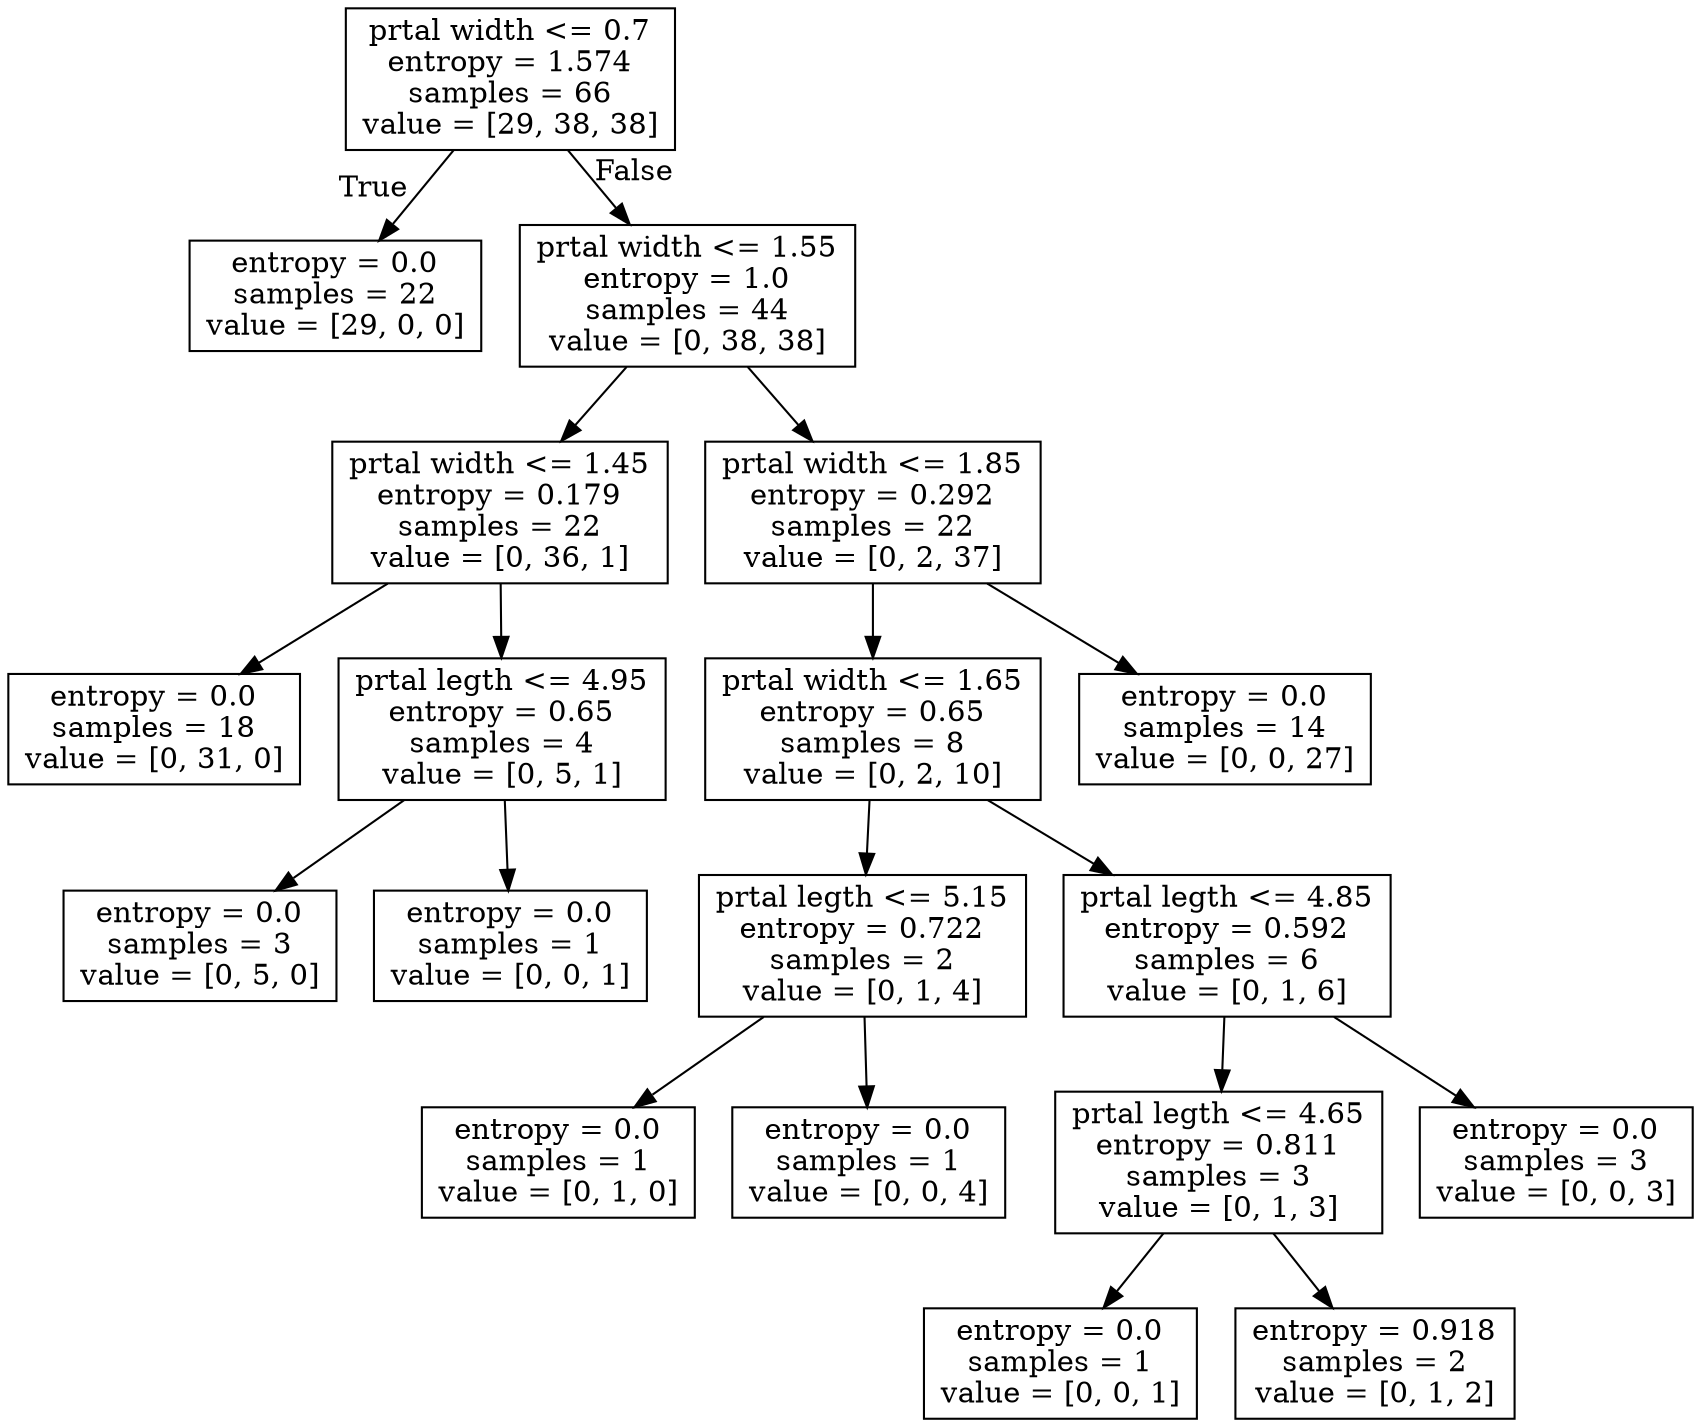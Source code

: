 digraph Tree {
node [shape=box] ;
0 [label="prtal width <= 0.7\nentropy = 1.574\nsamples = 66\nvalue = [29, 38, 38]"] ;
1 [label="entropy = 0.0\nsamples = 22\nvalue = [29, 0, 0]"] ;
0 -> 1 [labeldistance=2.5, labelangle=45, headlabel="True"] ;
2 [label="prtal width <= 1.55\nentropy = 1.0\nsamples = 44\nvalue = [0, 38, 38]"] ;
0 -> 2 [labeldistance=2.5, labelangle=-45, headlabel="False"] ;
3 [label="prtal width <= 1.45\nentropy = 0.179\nsamples = 22\nvalue = [0, 36, 1]"] ;
2 -> 3 ;
4 [label="entropy = 0.0\nsamples = 18\nvalue = [0, 31, 0]"] ;
3 -> 4 ;
5 [label="prtal legth <= 4.95\nentropy = 0.65\nsamples = 4\nvalue = [0, 5, 1]"] ;
3 -> 5 ;
6 [label="entropy = 0.0\nsamples = 3\nvalue = [0, 5, 0]"] ;
5 -> 6 ;
7 [label="entropy = 0.0\nsamples = 1\nvalue = [0, 0, 1]"] ;
5 -> 7 ;
8 [label="prtal width <= 1.85\nentropy = 0.292\nsamples = 22\nvalue = [0, 2, 37]"] ;
2 -> 8 ;
9 [label="prtal width <= 1.65\nentropy = 0.65\nsamples = 8\nvalue = [0, 2, 10]"] ;
8 -> 9 ;
10 [label="prtal legth <= 5.15\nentropy = 0.722\nsamples = 2\nvalue = [0, 1, 4]"] ;
9 -> 10 ;
11 [label="entropy = 0.0\nsamples = 1\nvalue = [0, 1, 0]"] ;
10 -> 11 ;
12 [label="entropy = 0.0\nsamples = 1\nvalue = [0, 0, 4]"] ;
10 -> 12 ;
13 [label="prtal legth <= 4.85\nentropy = 0.592\nsamples = 6\nvalue = [0, 1, 6]"] ;
9 -> 13 ;
14 [label="prtal legth <= 4.65\nentropy = 0.811\nsamples = 3\nvalue = [0, 1, 3]"] ;
13 -> 14 ;
15 [label="entropy = 0.0\nsamples = 1\nvalue = [0, 0, 1]"] ;
14 -> 15 ;
16 [label="entropy = 0.918\nsamples = 2\nvalue = [0, 1, 2]"] ;
14 -> 16 ;
17 [label="entropy = 0.0\nsamples = 3\nvalue = [0, 0, 3]"] ;
13 -> 17 ;
18 [label="entropy = 0.0\nsamples = 14\nvalue = [0, 0, 27]"] ;
8 -> 18 ;
}
